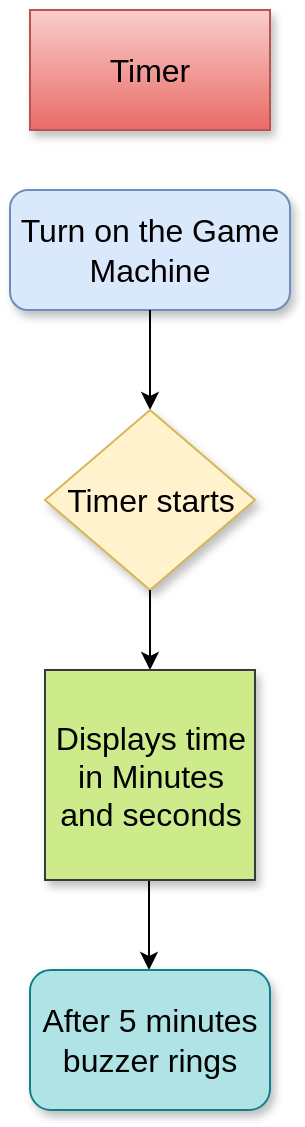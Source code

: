 <mxfile version="14.6.13" type="device" pages="2"><diagram id="Lt_EySmyxY2ydtMQPzpF" name="Page-1"><mxGraphModel dx="1024" dy="592" grid="1" gridSize="10" guides="1" tooltips="1" connect="1" arrows="1" fold="1" page="1" pageScale="1" pageWidth="850" pageHeight="1100" math="0" shadow="0"><root><mxCell id="0"/><mxCell id="1" parent="0"/><mxCell id="0kPI7gn6uwXlN3JTeoy9-2" value="&lt;font size=&quot;3&quot;&gt;Timer&lt;br&gt;&lt;/font&gt;" style="rounded=0;whiteSpace=wrap;html=1;fillColor=#f8cecc;strokeColor=#b85450;gradientColor=#ea6b66;shadow=1;" parent="1" vertex="1"><mxGeometry x="340" y="40" width="120" height="60" as="geometry"/></mxCell><mxCell id="0kPI7gn6uwXlN3JTeoy9-3" value="&lt;font size=&quot;3&quot;&gt;Turn on the Game Machine&lt;/font&gt;" style="rounded=1;whiteSpace=wrap;html=1;fillColor=#dae8fc;strokeColor=#6c8ebf;shadow=1;" parent="1" vertex="1"><mxGeometry x="330" y="130" width="140" height="60" as="geometry"/></mxCell><mxCell id="0kPI7gn6uwXlN3JTeoy9-4" value="" style="endArrow=classic;html=1;exitX=0.5;exitY=1;exitDx=0;exitDy=0;" parent="1" source="0kPI7gn6uwXlN3JTeoy9-3" edge="1"><mxGeometry width="50" height="50" relative="1" as="geometry"><mxPoint x="400" y="330" as="sourcePoint"/><mxPoint x="400" y="240" as="targetPoint"/></mxGeometry></mxCell><mxCell id="0kPI7gn6uwXlN3JTeoy9-5" value="&lt;font size=&quot;3&quot;&gt;Timer starts&lt;/font&gt;" style="rhombus;whiteSpace=wrap;html=1;fillColor=#fff2cc;strokeColor=#d6b656;shadow=1;" parent="1" vertex="1"><mxGeometry x="347.5" y="240" width="105" height="90" as="geometry"/></mxCell><mxCell id="0kPI7gn6uwXlN3JTeoy9-6" value="" style="endArrow=classic;html=1;" parent="1" edge="1"><mxGeometry width="50" height="50" relative="1" as="geometry"><mxPoint x="400" y="330" as="sourcePoint"/><mxPoint x="400" y="370" as="targetPoint"/></mxGeometry></mxCell><mxCell id="0kPI7gn6uwXlN3JTeoy9-8" value="" style="endArrow=classic;html=1;exitX=0.5;exitY=1;exitDx=0;exitDy=0;" parent="1" edge="1"><mxGeometry width="50" height="50" relative="1" as="geometry"><mxPoint x="399.5" y="470" as="sourcePoint"/><mxPoint x="399.5" y="520" as="targetPoint"/></mxGeometry></mxCell><mxCell id="0kPI7gn6uwXlN3JTeoy9-9" value="&lt;font size=&quot;3&quot;&gt;After 5 minutes buzzer rings&lt;/font&gt;" style="rounded=1;whiteSpace=wrap;html=1;fillColor=#b0e3e6;strokeColor=#0e8088;shadow=1;" parent="1" vertex="1"><mxGeometry x="340" y="520" width="120" height="70" as="geometry"/></mxCell><mxCell id="fvmuvAfIYL-9DtnGEsTo-1" value="&lt;font size=&quot;3&quot;&gt;Displays time in Minutes and seconds&lt;/font&gt;" style="whiteSpace=wrap;html=1;aspect=fixed;fillColor=#cdeb8b;strokeColor=#36393d;shadow=1;" vertex="1" parent="1"><mxGeometry x="347.5" y="370" width="105" height="105" as="geometry"/></mxCell></root></mxGraphModel></diagram><diagram id="y8vwipHVEDnI7OkLn8q7" name="Page-2"><mxGraphModel dx="1024" dy="592" grid="1" gridSize="10" guides="1" tooltips="1" connect="1" arrows="1" fold="1" page="1" pageScale="1" pageWidth="850" pageHeight="1100" math="0" shadow="0"><root><mxCell id="UdLo7oLwFwcieHwtvRPp-0"/><mxCell id="UdLo7oLwFwcieHwtvRPp-1" parent="UdLo7oLwFwcieHwtvRPp-0"/><mxCell id="UdLo7oLwFwcieHwtvRPp-2" value="&lt;font size=&quot;3&quot;&gt;Score-board&lt;/font&gt;" style="rounded=0;whiteSpace=wrap;html=1;shadow=1;gradientColor=#97d077;fillColor=#d5e8d4;strokeColor=#82b366;" vertex="1" parent="UdLo7oLwFwcieHwtvRPp-1"><mxGeometry x="350" y="40" width="120" height="60" as="geometry"/></mxCell><mxCell id="UdLo7oLwFwcieHwtvRPp-3" value="&lt;font size=&quot;3&quot;&gt;Turn on the Game Machine&lt;/font&gt;" style="rounded=1;whiteSpace=wrap;html=1;shadow=1;fillColor=#fff2cc;strokeColor=#d6b656;" vertex="1" parent="UdLo7oLwFwcieHwtvRPp-1"><mxGeometry x="340" y="130" width="140" height="60" as="geometry"/></mxCell><mxCell id="UdLo7oLwFwcieHwtvRPp-4" value="" style="endArrow=classic;html=1;exitX=0.5;exitY=1;exitDx=0;exitDy=0;" edge="1" parent="UdLo7oLwFwcieHwtvRPp-1" source="UdLo7oLwFwcieHwtvRPp-3"><mxGeometry width="50" height="50" relative="1" as="geometry"><mxPoint x="400" y="320" as="sourcePoint"/><mxPoint x="410" y="240" as="targetPoint"/></mxGeometry></mxCell><mxCell id="UdLo7oLwFwcieHwtvRPp-5" value="&lt;font size=&quot;3&quot;&gt;Display unit starts&lt;/font&gt;" style="rhombus;whiteSpace=wrap;html=1;shadow=1;fillColor=#cce5ff;strokeColor=#36393d;" vertex="1" parent="UdLo7oLwFwcieHwtvRPp-1"><mxGeometry x="347.5" y="240" width="125" height="100" as="geometry"/></mxCell><mxCell id="UdLo7oLwFwcieHwtvRPp-6" value="" style="endArrow=classic;html=1;exitX=0.5;exitY=1;exitDx=0;exitDy=0;" edge="1" parent="UdLo7oLwFwcieHwtvRPp-1" source="UdLo7oLwFwcieHwtvRPp-5"><mxGeometry width="50" height="50" relative="1" as="geometry"><mxPoint x="400" y="300" as="sourcePoint"/><mxPoint x="410" y="390" as="targetPoint"/></mxGeometry></mxCell><mxCell id="UdLo7oLwFwcieHwtvRPp-8" value="&lt;font size=&quot;3&quot;&gt;Sensor senses the ball&lt;/font&gt;" style="ellipse;whiteSpace=wrap;html=1;shadow=1;fillColor=#ffcccc;strokeColor=#36393d;" vertex="1" parent="UdLo7oLwFwcieHwtvRPp-1"><mxGeometry x="352.5" y="390" width="120" height="80" as="geometry"/></mxCell><mxCell id="UdLo7oLwFwcieHwtvRPp-9" value="" style="endArrow=classic;html=1;exitX=1;exitY=0.5;exitDx=0;exitDy=0;" edge="1" parent="UdLo7oLwFwcieHwtvRPp-1" source="UdLo7oLwFwcieHwtvRPp-8"><mxGeometry width="50" height="50" relative="1" as="geometry"><mxPoint x="400" y="290" as="sourcePoint"/><mxPoint x="570" y="430" as="targetPoint"/></mxGeometry></mxCell><mxCell id="UdLo7oLwFwcieHwtvRPp-13" value="&lt;font size=&quot;3&quot;&gt;No&lt;/font&gt;" style="text;html=1;strokeColor=none;fillColor=none;align=center;verticalAlign=middle;whiteSpace=wrap;rounded=0;shadow=1;" vertex="1" parent="UdLo7oLwFwcieHwtvRPp-1"><mxGeometry x="490" y="400" width="40" height="20" as="geometry"/></mxCell><mxCell id="UdLo7oLwFwcieHwtvRPp-14" value="&lt;font size=&quot;3&quot;&gt;Does not Displays the score&lt;/font&gt;" style="rounded=1;whiteSpace=wrap;html=1;shadow=1;fillColor=#ffff88;strokeColor=#36393d;" vertex="1" parent="UdLo7oLwFwcieHwtvRPp-1"><mxGeometry x="570" y="400" width="130" height="60" as="geometry"/></mxCell><mxCell id="UdLo7oLwFwcieHwtvRPp-15" value="" style="endArrow=classic;html=1;exitX=0.5;exitY=1;exitDx=0;exitDy=0;" edge="1" parent="UdLo7oLwFwcieHwtvRPp-1" source="UdLo7oLwFwcieHwtvRPp-8" target="UdLo7oLwFwcieHwtvRPp-16"><mxGeometry width="50" height="50" relative="1" as="geometry"><mxPoint x="400" y="420" as="sourcePoint"/><mxPoint x="413" y="520" as="targetPoint"/></mxGeometry></mxCell><mxCell id="UdLo7oLwFwcieHwtvRPp-16" value="&lt;font size=&quot;3&quot;&gt;Displays the score&lt;/font&gt;" style="shape=parallelogram;perimeter=parallelogramPerimeter;whiteSpace=wrap;html=1;fixedSize=1;shadow=1;fillColor=#ffcc99;strokeColor=#36393d;" vertex="1" parent="UdLo7oLwFwcieHwtvRPp-1"><mxGeometry x="352.5" y="540" width="127.5" height="60" as="geometry"/></mxCell><mxCell id="UdLo7oLwFwcieHwtvRPp-17" value="&lt;font size=&quot;3&quot;&gt;Yes&lt;/font&gt;" style="text;html=1;strokeColor=none;fillColor=none;align=center;verticalAlign=middle;whiteSpace=wrap;rounded=0;shadow=1;" vertex="1" parent="UdLo7oLwFwcieHwtvRPp-1"><mxGeometry x="420" y="500" width="40" height="20" as="geometry"/></mxCell></root></mxGraphModel></diagram></mxfile>